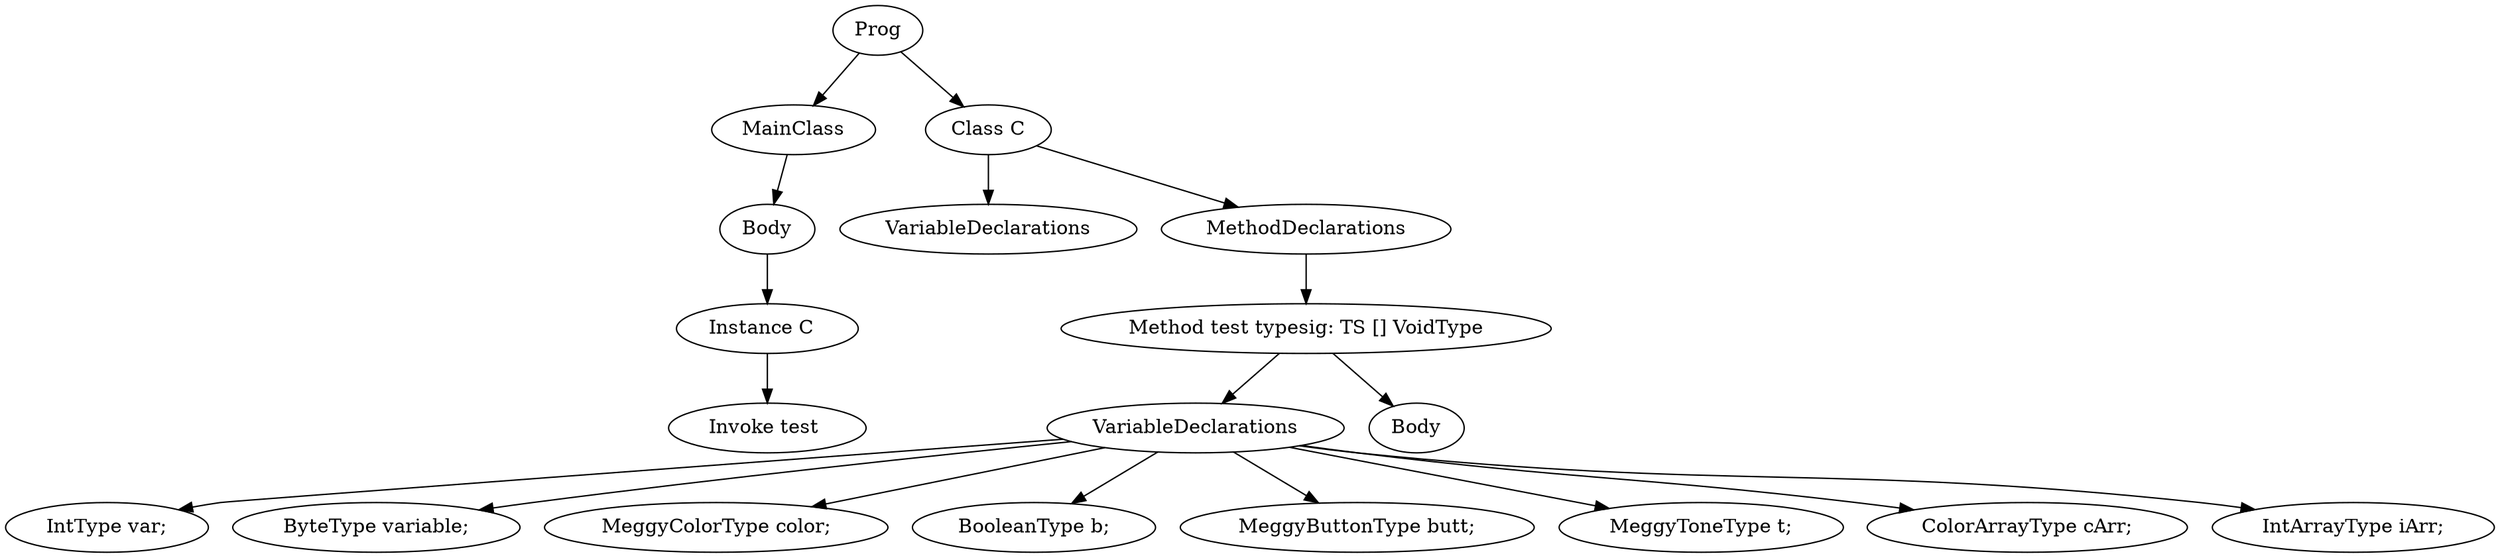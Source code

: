 digraph {
5  [label = " Invoke test  "];
4 -> 5
4  [label = "Instance C  "];
3 -> 4
3  [label = "Body"];
2 -> 3
2  [label = "MainClass"];
11  [label = "VariableDeclarations"];
16  [label = " IntType var; "];
17  [label = " ByteType variable; "];
18  [label = " MeggyColorType color; "];
19  [label = " BooleanType b; "];
20  [label = " MeggyButtonType butt; "];
21  [label = " MeggyToneType t; "];
22  [label = " ColorArrayType cArr; "];
23  [label = " IntArrayType iArr; "];
15 -> 23
15 -> 22
15 -> 21
15 -> 20
15 -> 19
15 -> 18
15 -> 17
15 -> 16
15  [label = "VariableDeclarations"];
25  [label = "Body"];
14 -> 25
14 -> 15
14  [label = "Method test typesig: TS [] VoidType"];
13 -> 14
13  [label = "MethodDeclarations"];
10 -> 13
10 -> 11
10  [label = "Class C"];
1 -> 10
1 -> 2
1  [label = "Prog"];
}
